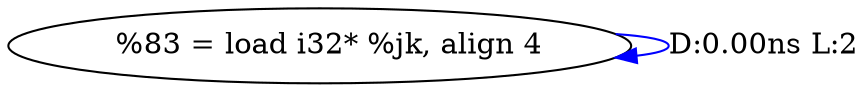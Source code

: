 digraph {
Node0x2d0bb10[label="  %83 = load i32* %jk, align 4"];
Node0x2d0bb10 -> Node0x2d0bb10[label="D:0.00ns L:2",color=blue];
}
